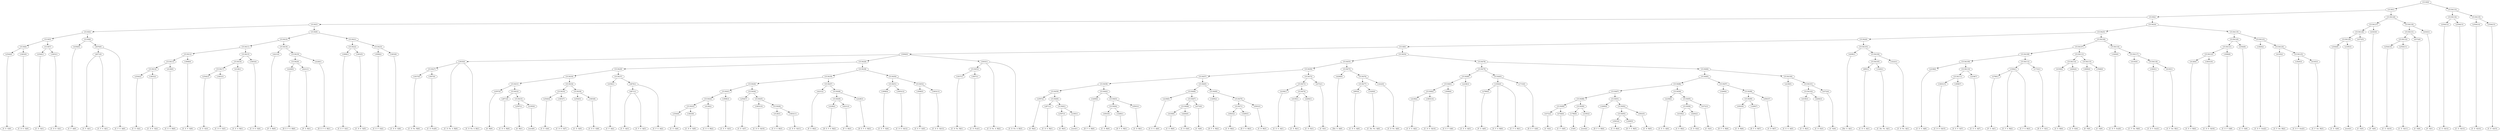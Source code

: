 digraph sample{
"L2544(0)"->"[C  E  G](0)"
"L3403(0)"->"[C  D  E  G](0)"
"L5130(6)"->"L2544(0)"
"L5130(6)"->"L3403(0)"
"L2544(1)"->"[C  E  G](1)"
"L3403(1)"->"[C  D  E  G](1)"
"L5130(7)"->"L2544(1)"
"L5130(7)"->"L3403(1)"
"L5130(5)"->"L5130(6)"
"L5130(5)"->"L5130(7)"
"L4356(0)"->"[C  F  A](0)"
"L4671(0)"->"[C  F  A](1)"
"L4671(0)"->"[C  F  G  A](1)"
"L4676(0)"->"[C  F  G  A](0)"
"L4676(0)"->"L4671(0)"
"L5130(8)"->"L4356(0)"
"L5130(8)"->"L4676(0)"
"L5130(4)"->"L5130(5)"
"L5130(4)"->"L5130(8)"
"L2544(2)"->"[C  E  G](2)"
"L3403(2)"->"[C  D  E  G](2)"
"L5130(14)"->"L2544(2)"
"L5130(14)"->"L3403(2)"
"L4128(0)"->"[C  E  G  B](0)"
"L5130(13)"->"L5130(14)"
"L5130(13)"->"L4128(0)"
"L3008(0)"->"[C  E  F  G](0)"
"L5130(12)"->"L5130(13)"
"L5130(12)"->"L3008(0)"
"L2544(3)"->"[C  E  G](3)"
"L3403(3)"->"[C  D  E  G](3)"
"L5130(17)"->"L2544(3)"
"L5130(17)"->"L3403(3)"
"L4128(1)"->"[C  E  G  B](1)"
"L5130(16)"->"L5130(17)"
"L5130(16)"->"L4128(1)"
"L3403(4)"->"[C  D  E  G](4)"
"L5130(15)"->"L5130(16)"
"L5130(15)"->"L3403(4)"
"L5130(11)"->"L5130(12)"
"L5130(11)"->"L5130(15)"
"L4221(0)"->"[F  G  B](0)"
"L2228(0)"->"[D  E  F  G  B](0)"
"L4221(1)"->"[F  G  B](1)"
"L5130(20)"->"L2228(0)"
"L5130(20)"->"L4221(1)"
"L2228(1)"->"[D  E  F  G  B](1)"
"L5130(19)"->"L5130(20)"
"L5130(19)"->"L2228(1)"
"L5130(18)"->"L4221(0)"
"L5130(18)"->"L5130(19)"
"L5130(10)"->"L5130(11)"
"L5130(10)"->"L5130(18)"
"L3008(1)"->"[C  E  F  G](1)"
"L3403(5)"->"[C  D  E  G](5)"
"L5130(22)"->"L3008(1)"
"L5130(22)"->"L3403(5)"
"L3008(2)"->"[C  E  F  G](2)"
"L3403(6)"->"[C  D  E  G](6)"
"L5130(23)"->"L3008(2)"
"L5130(23)"->"L3403(6)"
"L5130(21)"->"L5130(22)"
"L5130(21)"->"L5130(23)"
"L5130(9)"->"L5130(10)"
"L5130(9)"->"L5130(21)"
"L5130(3)"->"L5130(4)"
"L5130(3)"->"L5130(9)"
"L3037(0)"->"[C  D  Fis  B](0)"
"L3957(0)"->"[C  D  Fis](0)"
"L5130(27)"->"L3037(0)"
"L5130(27)"->"L3957(0)"
"L3935(0)"->"[C  D  Fis  A  B](0)"
"L3935(0)"->"L5130(27)"
"L3935(0)"->"[C  D  Fis  A  B](1)"
"L2597(0)"->"[G  B](0)"
"L2871(0)"->"[C  D  G  B](0)"
"L2597(1)"->"[G  B](1)"
"L2185(0)"->"[rest](0)"
"L5130(33)"->"L2597(1)"
"L5130(33)"->"L2185(0)"
"L5130(32)"->"L2871(0)"
"L5130(32)"->"L5130(33)"
"L5130(31)"->"L2597(0)"
"L5130(31)"->"L5130(32)"
"L2544(4)"->"[C  E  G](4)"
"L3403(7)"->"[C  D  E  G](7)"
"L5130(35)"->"L2544(4)"
"L5130(35)"->"L3403(7)"
"L2544(5)"->"[C  E  G](5)"
"L3403(8)"->"[C  D  E  G](8)"
"L5130(36)"->"L2544(5)"
"L5130(36)"->"L3403(8)"
"L5130(34)"->"L5130(35)"
"L5130(34)"->"L5130(36)"
"L5130(30)"->"L5130(31)"
"L5130(30)"->"L5130(34)"
"L4356(1)"->"[C  F  A](2)"
"L4671(1)"->"[C  F  A](3)"
"L4671(1)"->"[C  F  G  A](3)"
"L4676(1)"->"[C  F  G  A](2)"
"L4676(1)"->"L4671(1)"
"L5130(37)"->"L4356(1)"
"L5130(37)"->"L4676(1)"
"L5130(29)"->"L5130(30)"
"L5130(29)"->"L5130(37)"
"L2544(6)"->"[C  E  G](6)"
"L3403(9)"->"[C  D  E  G](9)"
"L5130(43)"->"L2544(6)"
"L5130(43)"->"L3403(9)"
"L4128(2)"->"[C  E  G  B](2)"
"L5130(42)"->"L5130(43)"
"L5130(42)"->"L4128(2)"
"L3008(3)"->"[C  E  F  G](3)"
"L5130(41)"->"L5130(42)"
"L5130(41)"->"L3008(3)"
"L2544(7)"->"[C  E  G](7)"
"L3403(10)"->"[C  D  E  G](10)"
"L4128(3)"->"[C  E  G  B](3)"
"L3403(11)"->"[C  D  E  G](11)"
"L5130(46)"->"L4128(3)"
"L5130(46)"->"L3403(11)"
"L5130(45)"->"L3403(10)"
"L5130(45)"->"L5130(46)"
"L5130(44)"->"L2544(7)"
"L5130(44)"->"L5130(45)"
"L5130(40)"->"L5130(41)"
"L5130(40)"->"L5130(44)"
"L4221(2)"->"[F  G  B](2)"
"L2228(2)"->"[D  E  F  G  B](2)"
"L4221(3)"->"[F  G  B](3)"
"L5130(49)"->"L2228(2)"
"L5130(49)"->"L4221(3)"
"L2228(3)"->"[D  E  F  G  B](3)"
"L5130(48)"->"L5130(49)"
"L5130(48)"->"L2228(3)"
"L5130(47)"->"L4221(2)"
"L5130(47)"->"L5130(48)"
"L5130(39)"->"L5130(40)"
"L5130(39)"->"L5130(47)"
"L3008(4)"->"[C  E  F  G](4)"
"L3403(12)"->"[C  D  E  G](12)"
"L5130(51)"->"L3008(4)"
"L5130(51)"->"L3403(12)"
"L3008(5)"->"[C  E  F  G](5)"
"L3403(13)"->"[C  D  E  G](13)"
"L5130(52)"->"L3008(5)"
"L5130(52)"->"L3403(13)"
"L5130(50)"->"L5130(51)"
"L5130(50)"->"L5130(52)"
"L5130(38)"->"L5130(39)"
"L5130(38)"->"L5130(50)"
"L5130(28)"->"L5130(29)"
"L5130(28)"->"L5130(38)"
"L3037(1)"->"[C  D  Fis  B](1)"
"L3957(1)"->"[C  D  Fis](1)"
"L5130(53)"->"L3037(1)"
"L5130(53)"->"L3957(1)"
"L3935(1)"->"[C  D  Fis  A  B](2)"
"L3935(1)"->"L5130(53)"
"L3935(1)"->"[C  D  Fis  A  B](3)"
"L5006(0)"->"L3935(0)"
"L5006(0)"->"L5130(28)"
"L5006(0)"->"L3935(1)"
"L2597(2)"->"[G  B](2)"
"L2871(1)"->"[C  D  G  B](1)"
"L2597(3)"->"[G  B](3)"
"L2185(1)"->"[rest](1)"
"L5130(61)"->"L2597(3)"
"L5130(61)"->"L2185(1)"
"L5130(60)"->"L2871(1)"
"L5130(60)"->"L5130(61)"
"L5130(59)"->"L2597(2)"
"L5130(59)"->"L5130(60)"
"L3269(0)"->"[D  F  G  B](0)"
"L4563(0)"->"[C  D  B](0)"
"L3269(1)"->"[D  F  G  B](1)"
"L5130(64)"->"L4563(0)"
"L5130(64)"->"L3269(1)"
"L4563(1)"->"[C  D  B](1)"
"L5130(63)"->"L5130(64)"
"L5130(63)"->"L4563(1)"
"L5130(62)"->"L3269(0)"
"L5130(62)"->"L5130(63)"
"L5130(58)"->"L5130(59)"
"L5130(58)"->"L5130(62)"
"L2238(0)"->"[C  E  G  A](0)"
"L4339(0)"->"[C  E  B](0)"
"L4264(0)"->"[C  D  E](0)"
"L5130(68)"->"L4339(0)"
"L5130(68)"->"L4264(0)"
"L4372(0)"->"[C  E](0)"
"L5130(67)"->"L5130(68)"
"L5130(67)"->"L4372(0)"
"L5130(66)"->"L2238(0)"
"L5130(66)"->"L5130(67)"
"L3269(2)"->"[D  F  G  B](2)"
"L4563(2)"->"[C  D  B](2)"
"L3269(3)"->"[D  F  G  B](3)"
"L5130(71)"->"L4563(2)"
"L5130(71)"->"L3269(3)"
"L4563(3)"->"[C  D  B](3)"
"L5130(70)"->"L5130(71)"
"L5130(70)"->"L4563(3)"
"L5130(69)"->"L3269(2)"
"L5130(69)"->"L5130(70)"
"L5130(65)"->"L5130(66)"
"L5130(65)"->"L5130(69)"
"L5130(57)"->"L5130(58)"
"L5130(57)"->"L5130(65)"
"L2238(1)"->"[C  E  G  A](1)"
"L4339(1)"->"[C  E  B](1)"
"L4264(1)"->"[C  D  E](1)"
"L5130(74)"->"L4339(1)"
"L5130(74)"->"L4264(1)"
"L5130(73)"->"L2238(1)"
"L5130(73)"->"L5130(74)"
"L4372(1)"->"[C  E](1)"
"L5130(72)"->"L5130(73)"
"L5130(72)"->"L4372(1)"
"L5130(56)"->"L5130(57)"
"L5130(56)"->"L5130(72)"
"L4208(0)"->"[Dis  G  A](0)"
"L895(0)"->"[C  D  G  A](0)"
"L1420(0)"->"[C  Dis  Fis  A](0)"
"L5130(77)"->"L895(0)"
"L5130(77)"->"L1420(0)"
"L3222(0)"->"[C  D  Fis  A](0)"
"L5130(76)"->"L5130(77)"
"L5130(76)"->"L3222(0)"
"L5130(75)"->"L4208(0)"
"L5130(75)"->"L5130(76)"
"L5130(55)"->"L5130(56)"
"L5130(55)"->"L5130(75)"
"L2238(2)"->"[C  E  G  A](2)"
"L3403(14)"->"[C  D  E  G](14)"
"L5130(82)"->"L2238(2)"
"L5130(82)"->"L3403(14)"
"L3008(6)"->"[C  E  F  G](6)"
"L5130(81)"->"L5130(82)"
"L5130(81)"->"L3008(6)"
"L2238(3)"->"[C  E  G  A](3)"
"L5130(80)"->"L5130(81)"
"L5130(80)"->"L2238(3)"
"L2789(0)"->"[F  G  A](0)"
"L3304(0)"->"[C  F  G  B](0)"
"L3304(0)"->"L2789(0)"
"L3304(0)"->"[C  F  G  B](1)"
"L1733(0)"->"[D  E  F  G](0)"
"L5130(83)"->"L3304(0)"
"L5130(83)"->"L1733(0)"
"L5130(79)"->"L5130(80)"
"L5130(79)"->"L5130(83)"
"L4372(2)"->"[C  E](2)"
"L4746(0)"->"[C  F  G](0)"
"L5130(89)"->"L4372(2)"
"L5130(89)"->"L4746(0)"
"L1796(0)"->"[C](0)"
"L2185(2)"->"[rest](2)"
"L5130(90)"->"L1796(0)"
"L5130(90)"->"L2185(2)"
"L5130(88)"->"L5130(89)"
"L5130(88)"->"L5130(90)"
"L3269(4)"->"[D  F  G  B](4)"
"L4563(4)"->"[C  D  B](4)"
"L3269(5)"->"[D  F  G  B](5)"
"L5130(93)"->"L4563(4)"
"L5130(93)"->"L3269(5)"
"L4563(5)"->"[C  D  B](5)"
"L5130(92)"->"L5130(93)"
"L5130(92)"->"L4563(5)"
"L5130(91)"->"L3269(4)"
"L5130(91)"->"L5130(92)"
"L5130(87)"->"L5130(88)"
"L5130(87)"->"L5130(91)"
"L2238(4)"->"[C  E  G  A](4)"
"L4339(2)"->"[C  E  B](2)"
"L4264(2)"->"[C  D  E](2)"
"L5130(96)"->"L4339(2)"
"L5130(96)"->"L4264(2)"
"L4372(3)"->"[C  E](3)"
"L5130(95)"->"L5130(96)"
"L5130(95)"->"L4372(3)"
"L5130(94)"->"L2238(4)"
"L5130(94)"->"L5130(95)"
"L5130(86)"->"L5130(87)"
"L5130(86)"->"L5130(94)"
"L3269(6)"->"[D  F  G  B](6)"
"L4563(6)"->"[C  D  B](6)"
"L3269(7)"->"[D  F  G  B](7)"
"L5130(99)"->"L4563(6)"
"L5130(99)"->"L3269(7)"
"L4563(7)"->"[C  D  B](7)"
"L5130(98)"->"L5130(99)"
"L5130(98)"->"L4563(7)"
"L5130(97)"->"L3269(6)"
"L5130(97)"->"L5130(98)"
"L5130(85)"->"L5130(86)"
"L5130(85)"->"L5130(97)"
"L2238(5)"->"[C  E  G  A](5)"
"L4339(3)"->"[C  E  B](3)"
"L4264(3)"->"[C  D  E](3)"
"L5130(102)"->"L4339(3)"
"L5130(102)"->"L4264(3)"
"L4372(4)"->"[C  E](4)"
"L5130(101)"->"L5130(102)"
"L5130(101)"->"L4372(4)"
"L5130(100)"->"L2238(5)"
"L5130(100)"->"L5130(101)"
"L5130(84)"->"L5130(85)"
"L5130(84)"->"L5130(100)"
"L5130(78)"->"L5130(79)"
"L5130(78)"->"L5130(84)"
"L5130(54)"->"L5130(55)"
"L5130(54)"->"L5130(78)"
"L5118(0)"->"L5006(0)"
"L5118(0)"->"L5130(54)"
"L4208(1)"->"[Dis  G  A](1)"
"L895(1)"->"[C  D  G  A](1)"
"L1420(1)"->"[C  Dis  Fis  A](1)"
"L5130(105)"->"L895(1)"
"L5130(105)"->"L1420(1)"
"L3222(1)"->"[C  D  Fis  A](1)"
"L5130(104)"->"L5130(105)"
"L5130(104)"->"L3222(1)"
"L5130(103)"->"L4208(1)"
"L5130(103)"->"L5130(104)"
"L5130(26)"->"L5118(0)"
"L5130(26)"->"L5130(103)"
"L2238(6)"->"[C  E  G  A](6)"
"L3403(15)"->"[C  D  E  G](15)"
"L3008(7)"->"[C  E  F  G](7)"
"L5130(111)"->"L3403(15)"
"L5130(111)"->"L3008(7)"
"L2238(7)"->"[C  E  G  A](7)"
"L5130(110)"->"L5130(111)"
"L5130(110)"->"L2238(7)"
"L5130(109)"->"L2238(6)"
"L5130(109)"->"L5130(110)"
"L2789(1)"->"[F  G  A](1)"
"L3304(1)"->"[C  F  G  B](2)"
"L3304(1)"->"L2789(1)"
"L3304(1)"->"[C  F  G  B](3)"
"L1733(1)"->"[D  E  F  G](1)"
"L5130(112)"->"L3304(1)"
"L5130(112)"->"L1733(1)"
"L5130(108)"->"L5130(109)"
"L5130(108)"->"L5130(112)"
"L4339(4)"->"[C  E  B](4)"
"L4264(4)"->"[C  D  E](4)"
"L5130(114)"->"L4339(4)"
"L5130(114)"->"L4264(4)"
"L3690(0)"->"[E  F](0)"
"L3568(0)"->"[C  G](0)"
"L5130(115)"->"L3690(0)"
"L5130(115)"->"L3568(0)"
"L5130(113)"->"L5130(114)"
"L5130(113)"->"L5130(115)"
"L5130(107)"->"L5130(108)"
"L5130(107)"->"L5130(113)"
"L1820(0)"->"[C  D  F  Gis](0)"
"L4145(0)"->"[C  F  Gis  B](0)"
"L1820(1)"->"[C  D  F  Gis](1)"
"L4145(1)"->"[C  F  Gis  B](1)"
"L5130(118)"->"L1820(1)"
"L5130(118)"->"L4145(1)"
"L5130(117)"->"L4145(0)"
"L5130(117)"->"L5130(118)"
"L5130(116)"->"L1820(0)"
"L5130(116)"->"L5130(117)"
"L5130(106)"->"L5130(107)"
"L5130(106)"->"L5130(116)"
"L5130(25)"->"L5130(26)"
"L5130(25)"->"L5130(106)"
"L4128(4)"->"[C  E  G  B](4)"
"L3403(16)"->"[C  D  E  G](16)"
"L5130(122)"->"L4128(4)"
"L5130(122)"->"L3403(16)"
"L3008(8)"->"[C  E  F  G](8)"
"L5130(121)"->"L5130(122)"
"L5130(121)"->"L3008(8)"
"L2544(8)"->"[C  E  G](8)"
"L5130(120)"->"L5130(121)"
"L5130(120)"->"L2544(8)"
"L1820(2)"->"[C  D  F  Gis](2)"
"L4145(2)"->"[C  F  Gis  B](2)"
"L1820(3)"->"[C  D  F  Gis](3)"
"L4145(3)"->"[C  F  Gis  B](3)"
"L5130(125)"->"L1820(3)"
"L5130(125)"->"L4145(3)"
"L5130(124)"->"L4145(2)"
"L5130(124)"->"L5130(125)"
"L5130(123)"->"L1820(2)"
"L5130(123)"->"L5130(124)"
"L5130(119)"->"L5130(120)"
"L5130(119)"->"L5130(123)"
"L5130(24)"->"L5130(25)"
"L5130(24)"->"L5130(119)"
"L5130(2)"->"L5130(3)"
"L5130(2)"->"L5130(24)"
"L2544(9)"->"[C  E  G](9)"
"L2185(3)"->"[rest](3)"
"L5130(129)"->"L2544(9)"
"L5130(129)"->"L2185(3)"
"L4372(5)"->"[C  E](5)"
"L5130(128)"->"L5130(129)"
"L5130(128)"->"L4372(5)"
"L4343(0)"->"[F  G](0)"
"L5130(127)"->"L5130(128)"
"L5130(127)"->"L4343(0)"
"L2544(10)"->"[C  E  G](10)"
"L2544(11)"->"[C  E  G](11)"
"L5130(132)"->"L2544(10)"
"L5130(132)"->"L2544(11)"
"L4372(6)"->"[C  E](6)"
"L5130(131)"->"L5130(132)"
"L5130(131)"->"L4372(6)"
"L4343(1)"->"[F  G](1)"
"L5130(130)"->"L5130(131)"
"L5130(130)"->"L4343(1)"
"L5130(126)"->"L5130(127)"
"L5130(126)"->"L5130(130)"
"L5130(1)"->"L5130(2)"
"L5130(1)"->"L5130(126)"
"L2544(12)"->"[C  E  G](12)"
"L2544(13)"->"[C  E  G](13)"
"L5130(134)"->"L2544(12)"
"L5130(134)"->"L2544(13)"
"L2544(14)"->"[C  E  G](14)"
"L2544(15)"->"[C  E  G](15)"
"L5130(135)"->"L2544(14)"
"L5130(135)"->"L2544(15)"
"L5130(133)"->"L5130(134)"
"L5130(133)"->"L5130(135)"
"L5130(0)"->"L5130(1)"
"L5130(0)"->"L5130(133)"
{rank = min; "L5130(0)"}
{rank = same; "L5130(1)"; "L5130(133)";}
{rank = same; "L5130(2)"; "L5130(126)"; "L5130(134)"; "L5130(135)";}
{rank = same; "L5130(3)"; "L5130(24)"; "L5130(127)"; "L5130(130)"; "L2544(12)"; "L2544(13)"; "L2544(14)"; "L2544(15)";}
{rank = same; "L5130(4)"; "L5130(9)"; "L5130(25)"; "L5130(119)"; "L5130(128)"; "L4343(0)"; "L5130(131)"; "L4343(1)";}
{rank = same; "L5130(5)"; "L5130(8)"; "L5130(10)"; "L5130(21)"; "L5130(26)"; "L5130(106)"; "L5130(120)"; "L5130(123)"; "L5130(129)"; "L4372(5)"; "L5130(132)"; "L4372(6)";}
{rank = same; "L5130(6)"; "L5130(7)"; "L4356(0)"; "L4676(0)"; "L5130(11)"; "L5130(18)"; "L5130(22)"; "L5130(23)"; "L5118(0)"; "L5130(103)"; "L5130(107)"; "L5130(116)"; "L5130(121)"; "L2544(8)"; "L1820(2)"; "L5130(124)"; "L2544(9)"; "L2185(3)"; "L2544(10)"; "L2544(11)";}
{rank = same; "L2544(0)"; "L3403(0)"; "L2544(1)"; "L3403(1)"; "L4671(0)"; "L5130(12)"; "L5130(15)"; "L4221(0)"; "L5130(19)"; "L3008(1)"; "L3403(5)"; "L3008(2)"; "L3403(6)"; "L5006(0)"; "L5130(54)"; "L4208(1)"; "L5130(104)"; "L5130(108)"; "L5130(113)"; "L1820(0)"; "L5130(117)"; "L5130(122)"; "L3008(8)"; "L4145(2)"; "L5130(125)";}
{rank = same; "L5130(13)"; "L3008(0)"; "L5130(16)"; "L3403(4)"; "L5130(20)"; "L2228(1)"; "L3935(0)"; "L5130(28)"; "L3935(1)"; "L5130(55)"; "L5130(78)"; "L5130(105)"; "L3222(1)"; "L5130(109)"; "L5130(112)"; "L5130(114)"; "L5130(115)"; "L4145(0)"; "L5130(118)"; "L4128(4)"; "L3403(16)"; "L1820(3)"; "L4145(3)";}
{rank = same; "L5130(14)"; "L4128(0)"; "L5130(17)"; "L4128(1)"; "L2228(0)"; "L4221(1)"; "L5130(27)"; "L5130(29)"; "L5130(38)"; "L5130(53)"; "L5130(56)"; "L5130(75)"; "L5130(79)"; "L5130(84)"; "L895(1)"; "L1420(1)"; "L2238(6)"; "L5130(110)"; "L3304(1)"; "L1733(1)"; "L4339(4)"; "L4264(4)"; "L3690(0)"; "L3568(0)"; "L1820(1)"; "L4145(1)";}
{rank = same; "L2544(2)"; "L3403(2)"; "L2544(3)"; "L3403(3)"; "L3037(0)"; "L3957(0)"; "L5130(30)"; "L5130(37)"; "L5130(39)"; "L5130(50)"; "L3037(1)"; "L3957(1)"; "L5130(57)"; "L5130(72)"; "L4208(0)"; "L5130(76)"; "L5130(80)"; "L5130(83)"; "L5130(85)"; "L5130(100)"; "L5130(111)"; "L2238(7)"; "L2789(1)";}
{rank = same; "L5130(31)"; "L5130(34)"; "L4356(1)"; "L4676(1)"; "L5130(40)"; "L5130(47)"; "L5130(51)"; "L5130(52)"; "L5130(58)"; "L5130(65)"; "L5130(73)"; "L4372(1)"; "L5130(77)"; "L3222(0)"; "L5130(81)"; "L2238(3)"; "L3304(0)"; "L1733(0)"; "L5130(86)"; "L5130(97)"; "L2238(5)"; "L5130(101)"; "L3403(15)"; "L3008(7)";}
{rank = same; "L2597(0)"; "L5130(32)"; "L5130(35)"; "L5130(36)"; "L4671(1)"; "L5130(41)"; "L5130(44)"; "L4221(2)"; "L5130(48)"; "L3008(4)"; "L3403(12)"; "L3008(5)"; "L3403(13)"; "L5130(59)"; "L5130(62)"; "L5130(66)"; "L5130(69)"; "L2238(1)"; "L5130(74)"; "L895(0)"; "L1420(0)"; "L5130(82)"; "L3008(6)"; "L2789(0)"; "L5130(87)"; "L5130(94)"; "L3269(6)"; "L5130(98)"; "L5130(102)"; "L4372(4)";}
{rank = same; "L2871(0)"; "L5130(33)"; "L2544(4)"; "L3403(7)"; "L2544(5)"; "L3403(8)"; "L5130(42)"; "L3008(3)"; "L2544(7)"; "L5130(45)"; "L5130(49)"; "L2228(3)"; "L2597(2)"; "L5130(60)"; "L3269(0)"; "L5130(63)"; "L2238(0)"; "L5130(67)"; "L3269(2)"; "L5130(70)"; "L4339(1)"; "L4264(1)"; "L2238(2)"; "L3403(14)"; "L5130(88)"; "L5130(91)"; "L2238(4)"; "L5130(95)"; "L5130(99)"; "L4563(7)"; "L4339(3)"; "L4264(3)";}
{rank = same; "L2597(1)"; "L2185(0)"; "L5130(43)"; "L4128(2)"; "L3403(10)"; "L5130(46)"; "L2228(2)"; "L4221(3)"; "L2871(1)"; "L5130(61)"; "L5130(64)"; "L4563(1)"; "L5130(68)"; "L4372(0)"; "L5130(71)"; "L4563(3)"; "L5130(89)"; "L5130(90)"; "L3269(4)"; "L5130(92)"; "L5130(96)"; "L4372(3)"; "L4563(6)"; "L3269(7)";}
{rank = same; "L2544(6)"; "L3403(9)"; "L4128(3)"; "L3403(11)"; "L2597(3)"; "L2185(1)"; "L4563(0)"; "L3269(1)"; "L4339(0)"; "L4264(0)"; "L4563(2)"; "L3269(3)"; "L4372(2)"; "L4746(0)"; "L1796(0)"; "L2185(2)"; "L5130(93)"; "L4563(5)"; "L4339(2)"; "L4264(2)";}
{rank = same; "L4563(4)"; "L3269(5)";}
{rank = max; "[C  D  B](0)"; "[C  D  B](1)"; "[C  D  B](2)"; "[C  D  B](3)"; "[C  D  B](4)"; "[C  D  B](5)"; "[C  D  B](6)"; "[C  D  B](7)"; "[C  D  E  G](0)"; "[C  D  E  G](1)"; "[C  D  E  G](10)"; "[C  D  E  G](11)"; "[C  D  E  G](12)"; "[C  D  E  G](13)"; "[C  D  E  G](14)"; "[C  D  E  G](15)"; "[C  D  E  G](16)"; "[C  D  E  G](2)"; "[C  D  E  G](3)"; "[C  D  E  G](4)"; "[C  D  E  G](5)"; "[C  D  E  G](6)"; "[C  D  E  G](7)"; "[C  D  E  G](8)"; "[C  D  E  G](9)"; "[C  D  E](0)"; "[C  D  E](1)"; "[C  D  E](2)"; "[C  D  E](3)"; "[C  D  E](4)"; "[C  D  F  Gis](0)"; "[C  D  F  Gis](1)"; "[C  D  F  Gis](2)"; "[C  D  F  Gis](3)"; "[C  D  Fis  A  B](0)"; "[C  D  Fis  A  B](1)"; "[C  D  Fis  A  B](2)"; "[C  D  Fis  A  B](3)"; "[C  D  Fis  A](0)"; "[C  D  Fis  A](1)"; "[C  D  Fis  B](0)"; "[C  D  Fis  B](1)"; "[C  D  Fis](0)"; "[C  D  Fis](1)"; "[C  D  G  A](0)"; "[C  D  G  A](1)"; "[C  D  G  B](0)"; "[C  D  G  B](1)"; "[C  Dis  Fis  A](0)"; "[C  Dis  Fis  A](1)"; "[C  E  B](0)"; "[C  E  B](1)"; "[C  E  B](2)"; "[C  E  B](3)"; "[C  E  B](4)"; "[C  E  F  G](0)"; "[C  E  F  G](1)"; "[C  E  F  G](2)"; "[C  E  F  G](3)"; "[C  E  F  G](4)"; "[C  E  F  G](5)"; "[C  E  F  G](6)"; "[C  E  F  G](7)"; "[C  E  F  G](8)"; "[C  E  G  A](0)"; "[C  E  G  A](1)"; "[C  E  G  A](2)"; "[C  E  G  A](3)"; "[C  E  G  A](4)"; "[C  E  G  A](5)"; "[C  E  G  A](6)"; "[C  E  G  A](7)"; "[C  E  G  B](0)"; "[C  E  G  B](1)"; "[C  E  G  B](2)"; "[C  E  G  B](3)"; "[C  E  G  B](4)"; "[C  E  G](0)"; "[C  E  G](1)"; "[C  E  G](10)"; "[C  E  G](11)"; "[C  E  G](12)"; "[C  E  G](13)"; "[C  E  G](14)"; "[C  E  G](15)"; "[C  E  G](2)"; "[C  E  G](3)"; "[C  E  G](4)"; "[C  E  G](5)"; "[C  E  G](6)"; "[C  E  G](7)"; "[C  E  G](8)"; "[C  E  G](9)"; "[C  E](0)"; "[C  E](1)"; "[C  E](2)"; "[C  E](3)"; "[C  E](4)"; "[C  E](5)"; "[C  E](6)"; "[C  F  A](0)"; "[C  F  A](1)"; "[C  F  A](2)"; "[C  F  A](3)"; "[C  F  G  A](0)"; "[C  F  G  A](1)"; "[C  F  G  A](2)"; "[C  F  G  A](3)"; "[C  F  G  B](0)"; "[C  F  G  B](1)"; "[C  F  G  B](2)"; "[C  F  G  B](3)"; "[C  F  G](0)"; "[C  F  Gis  B](0)"; "[C  F  Gis  B](1)"; "[C  F  Gis  B](2)"; "[C  F  Gis  B](3)"; "[C  G](0)"; "[C](0)"; "[D  E  F  G  B](0)"; "[D  E  F  G  B](1)"; "[D  E  F  G  B](2)"; "[D  E  F  G  B](3)"; "[D  E  F  G](0)"; "[D  E  F  G](1)"; "[D  F  G  B](0)"; "[D  F  G  B](1)"; "[D  F  G  B](2)"; "[D  F  G  B](3)"; "[D  F  G  B](4)"; "[D  F  G  B](5)"; "[D  F  G  B](6)"; "[D  F  G  B](7)"; "[Dis  G  A](0)"; "[Dis  G  A](1)"; "[E  F](0)"; "[F  G  A](0)"; "[F  G  A](1)"; "[F  G  B](0)"; "[F  G  B](1)"; "[F  G  B](2)"; "[F  G  B](3)"; "[F  G](0)"; "[F  G](1)"; "[G  B](0)"; "[G  B](1)"; "[G  B](2)"; "[G  B](3)"; "[rest](0)"; "[rest](1)"; "[rest](2)"; "[rest](3)";}
}